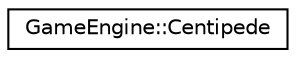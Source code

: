 digraph "Graphical Class Hierarchy"
{
  edge [fontname="Helvetica",fontsize="10",labelfontname="Helvetica",labelfontsize="10"];
  node [fontname="Helvetica",fontsize="10",shape=record];
  rankdir="LR";
  Node0 [label="GameEngine::Centipede",height=0.2,width=0.4,color="black", fillcolor="white", style="filled",URL="$class_game_engine_1_1_centipede.html"];
}
